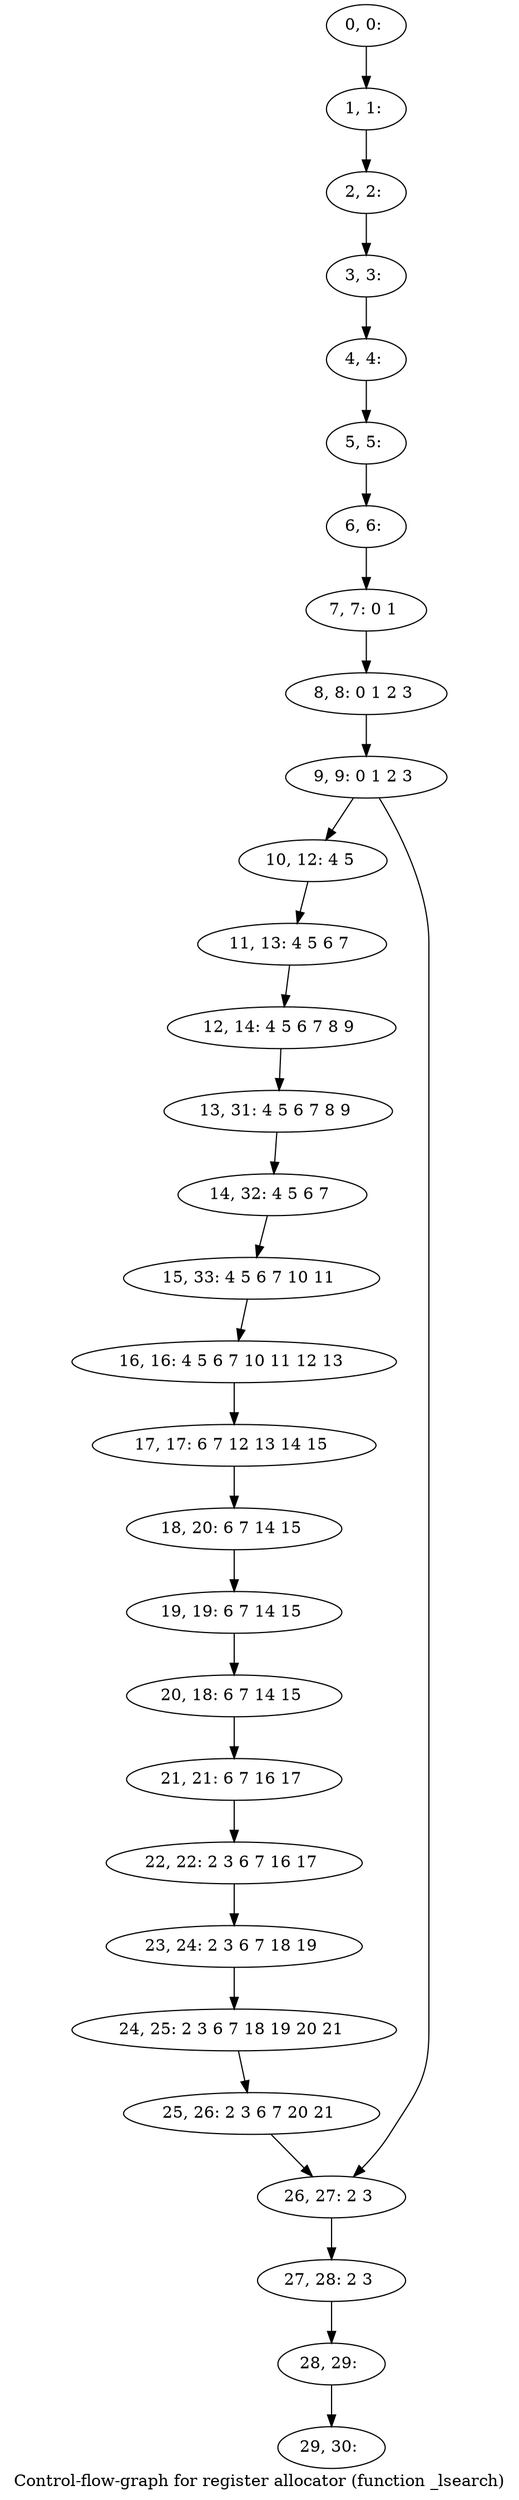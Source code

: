 digraph G {
graph [label="Control-flow-graph for register allocator (function _lsearch)"]
0[label="0, 0: "];
1[label="1, 1: "];
2[label="2, 2: "];
3[label="3, 3: "];
4[label="4, 4: "];
5[label="5, 5: "];
6[label="6, 6: "];
7[label="7, 7: 0 1 "];
8[label="8, 8: 0 1 2 3 "];
9[label="9, 9: 0 1 2 3 "];
10[label="10, 12: 4 5 "];
11[label="11, 13: 4 5 6 7 "];
12[label="12, 14: 4 5 6 7 8 9 "];
13[label="13, 31: 4 5 6 7 8 9 "];
14[label="14, 32: 4 5 6 7 "];
15[label="15, 33: 4 5 6 7 10 11 "];
16[label="16, 16: 4 5 6 7 10 11 12 13 "];
17[label="17, 17: 6 7 12 13 14 15 "];
18[label="18, 20: 6 7 14 15 "];
19[label="19, 19: 6 7 14 15 "];
20[label="20, 18: 6 7 14 15 "];
21[label="21, 21: 6 7 16 17 "];
22[label="22, 22: 2 3 6 7 16 17 "];
23[label="23, 24: 2 3 6 7 18 19 "];
24[label="24, 25: 2 3 6 7 18 19 20 21 "];
25[label="25, 26: 2 3 6 7 20 21 "];
26[label="26, 27: 2 3 "];
27[label="27, 28: 2 3 "];
28[label="28, 29: "];
29[label="29, 30: "];
0->1 ;
1->2 ;
2->3 ;
3->4 ;
4->5 ;
5->6 ;
6->7 ;
7->8 ;
8->9 ;
9->10 ;
9->26 ;
10->11 ;
11->12 ;
12->13 ;
13->14 ;
14->15 ;
15->16 ;
16->17 ;
17->18 ;
18->19 ;
19->20 ;
20->21 ;
21->22 ;
22->23 ;
23->24 ;
24->25 ;
25->26 ;
26->27 ;
27->28 ;
28->29 ;
}
